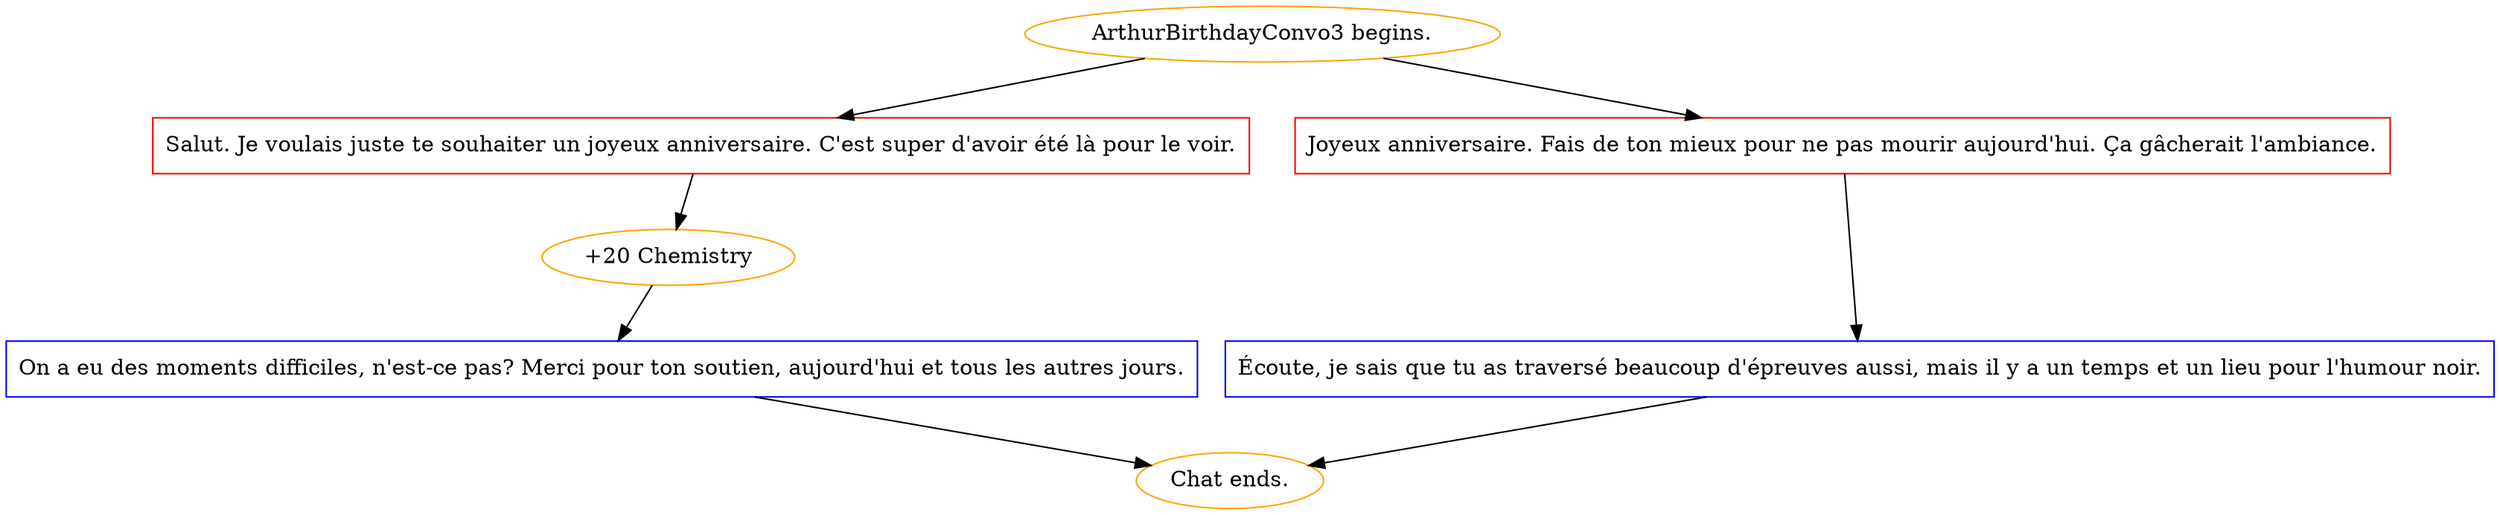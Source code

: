 digraph {
	"ArthurBirthdayConvo3 begins." [color=orange];
		"ArthurBirthdayConvo3 begins." -> j4099141469;
		"ArthurBirthdayConvo3 begins." -> j229481510;
	j4099141469 [label="Salut. Je voulais juste te souhaiter un joyeux anniversaire. C'est super d'avoir été là pour le voir.",shape=box,color=red];
		j4099141469 -> j1524646566;
	j229481510 [label="Joyeux anniversaire. Fais de ton mieux pour ne pas mourir aujourd'hui. Ça gâcherait l'ambiance.",shape=box,color=red];
		j229481510 -> j1448809572;
	j1524646566 [label="+20 Chemistry",color=orange];
		j1524646566 -> j2023895571;
	j1448809572 [label="Écoute, je sais que tu as traversé beaucoup d'épreuves aussi, mais il y a un temps et un lieu pour l'humour noir.",shape=box,color=blue];
		j1448809572 -> "Chat ends.";
	j2023895571 [label="On a eu des moments difficiles, n'est-ce pas? Merci pour ton soutien, aujourd'hui et tous les autres jours.",shape=box,color=blue];
		j2023895571 -> "Chat ends.";
	"Chat ends." [color=orange];
}